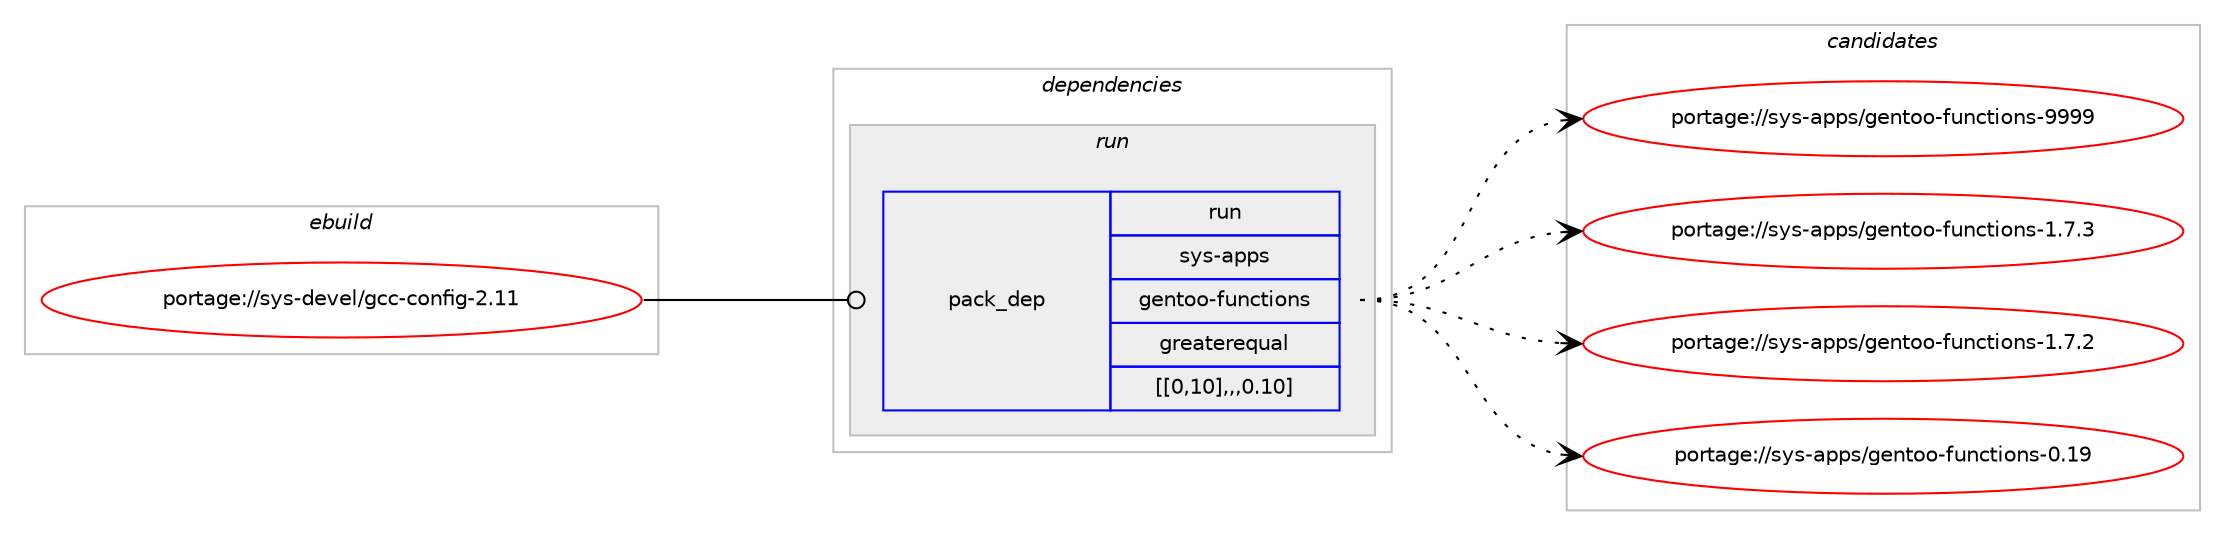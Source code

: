 digraph prolog {

# *************
# Graph options
# *************

newrank=true;
concentrate=true;
compound=true;
graph [rankdir=LR,fontname=Helvetica,fontsize=10,ranksep=1.5];#, ranksep=2.5, nodesep=0.2];
edge  [arrowhead=vee];
node  [fontname=Helvetica,fontsize=10];

# **********
# The ebuild
# **********

subgraph cluster_leftcol {
color=gray;
label=<<i>ebuild</i>>;
id [label="portage://sys-devel/gcc-config-2.11", color=red, width=4, href="../sys-devel/gcc-config-2.11.svg"];
}

# ****************
# The dependencies
# ****************

subgraph cluster_midcol {
color=gray;
label=<<i>dependencies</i>>;
subgraph cluster_compile {
fillcolor="#eeeeee";
style=filled;
label=<<i>compile</i>>;
}
subgraph cluster_compileandrun {
fillcolor="#eeeeee";
style=filled;
label=<<i>compile and run</i>>;
}
subgraph cluster_run {
fillcolor="#eeeeee";
style=filled;
label=<<i>run</i>>;
subgraph pack901 {
dependency1140 [label=<<TABLE BORDER="0" CELLBORDER="1" CELLSPACING="0" CELLPADDING="4" WIDTH="220"><TR><TD ROWSPAN="6" CELLPADDING="30">pack_dep</TD></TR><TR><TD WIDTH="110">run</TD></TR><TR><TD>sys-apps</TD></TR><TR><TD>gentoo-functions</TD></TR><TR><TD>greaterequal</TD></TR><TR><TD>[[0,10],,,0.10]</TD></TR></TABLE>>, shape=none, color=blue];
}
id:e -> dependency1140:w [weight=20,style="solid",arrowhead="odot"];
}
}

# **************
# The candidates
# **************

subgraph cluster_choices {
rank=same;
color=gray;
label=<<i>candidates</i>>;

subgraph choice864 {
color=black;
nodesep=1;
choice11512111545971121121154710310111011611111145102117110991161051111101154557575757 [label="portage://sys-apps/gentoo-functions-9999", color=red, width=4,href="../sys-apps/gentoo-functions-9999.svg"];
choice1151211154597112112115471031011101161111114510211711099116105111110115454946554651 [label="portage://sys-apps/gentoo-functions-1.7.3", color=red, width=4,href="../sys-apps/gentoo-functions-1.7.3.svg"];
choice1151211154597112112115471031011101161111114510211711099116105111110115454946554650 [label="portage://sys-apps/gentoo-functions-1.7.2", color=red, width=4,href="../sys-apps/gentoo-functions-1.7.2.svg"];
choice11512111545971121121154710310111011611111145102117110991161051111101154548464957 [label="portage://sys-apps/gentoo-functions-0.19", color=red, width=4,href="../sys-apps/gentoo-functions-0.19.svg"];
dependency1140:e -> choice11512111545971121121154710310111011611111145102117110991161051111101154557575757:w [style=dotted,weight="100"];
dependency1140:e -> choice1151211154597112112115471031011101161111114510211711099116105111110115454946554651:w [style=dotted,weight="100"];
dependency1140:e -> choice1151211154597112112115471031011101161111114510211711099116105111110115454946554650:w [style=dotted,weight="100"];
dependency1140:e -> choice11512111545971121121154710310111011611111145102117110991161051111101154548464957:w [style=dotted,weight="100"];
}
}

}
